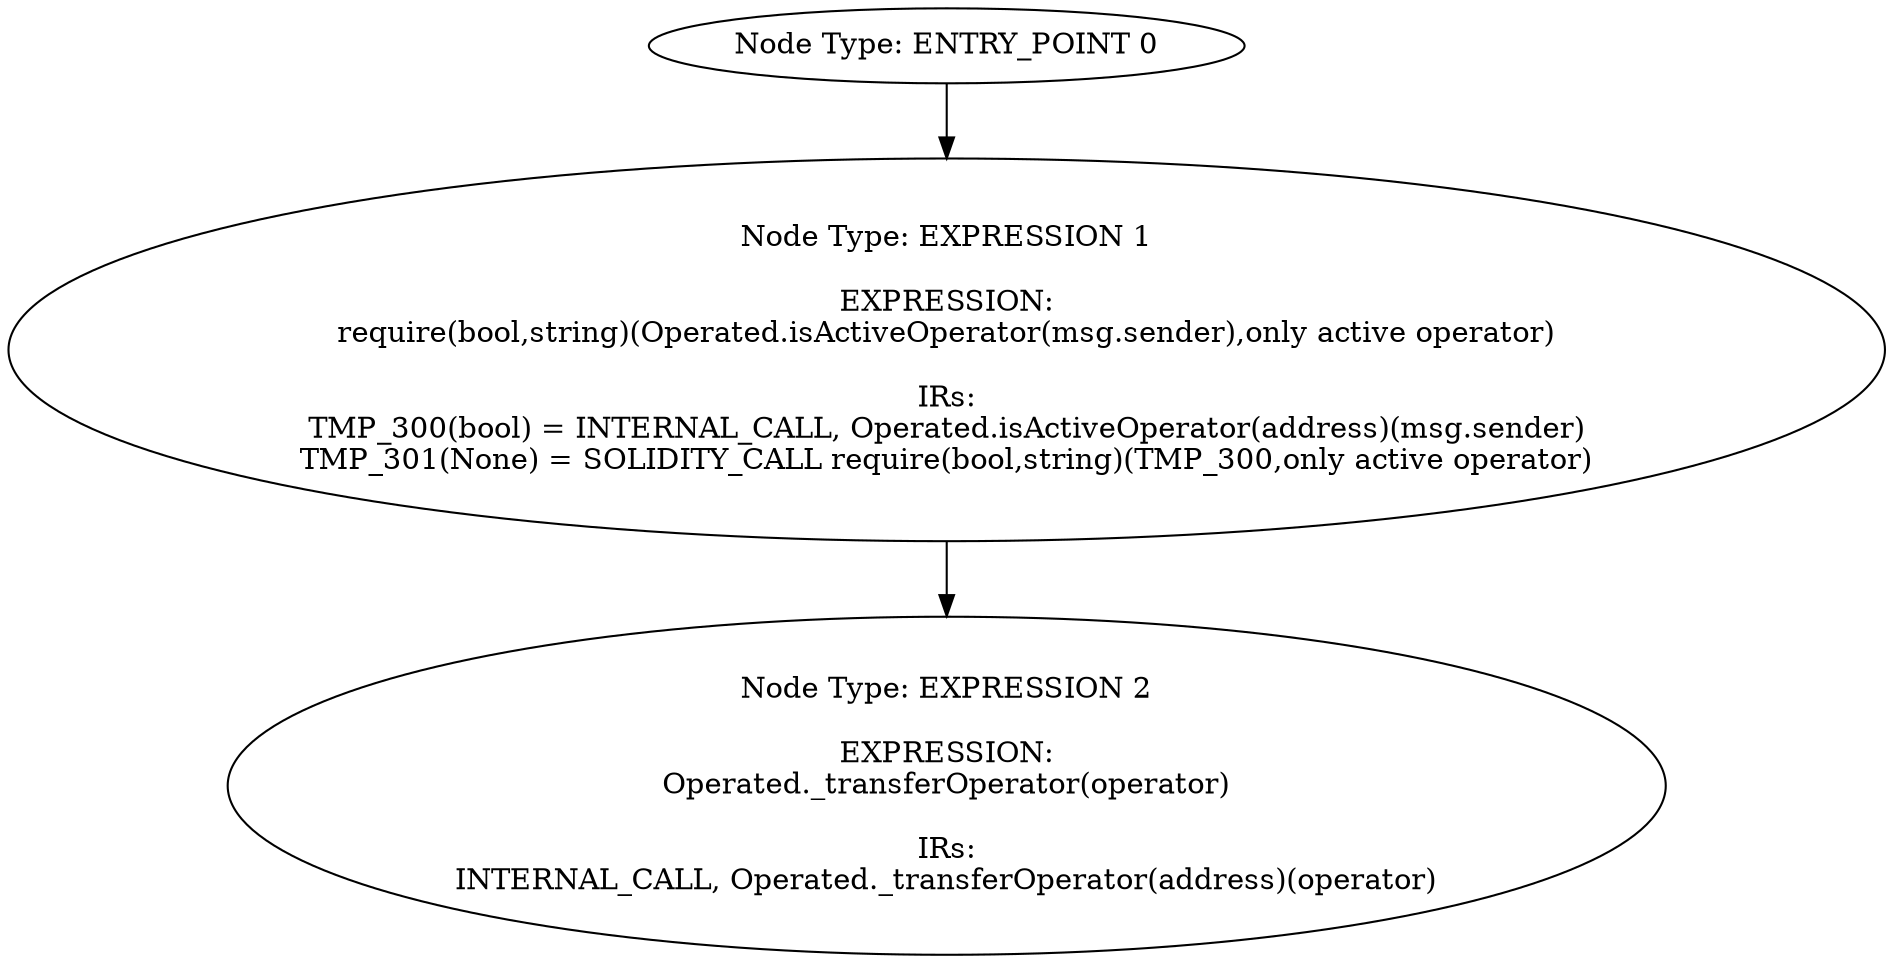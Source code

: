 digraph{
0[label="Node Type: ENTRY_POINT 0
"];
0->1;
1[label="Node Type: EXPRESSION 1

EXPRESSION:
require(bool,string)(Operated.isActiveOperator(msg.sender),only active operator)

IRs:
TMP_300(bool) = INTERNAL_CALL, Operated.isActiveOperator(address)(msg.sender)
TMP_301(None) = SOLIDITY_CALL require(bool,string)(TMP_300,only active operator)"];
1->2;
2[label="Node Type: EXPRESSION 2

EXPRESSION:
Operated._transferOperator(operator)

IRs:
INTERNAL_CALL, Operated._transferOperator(address)(operator)"];
}
